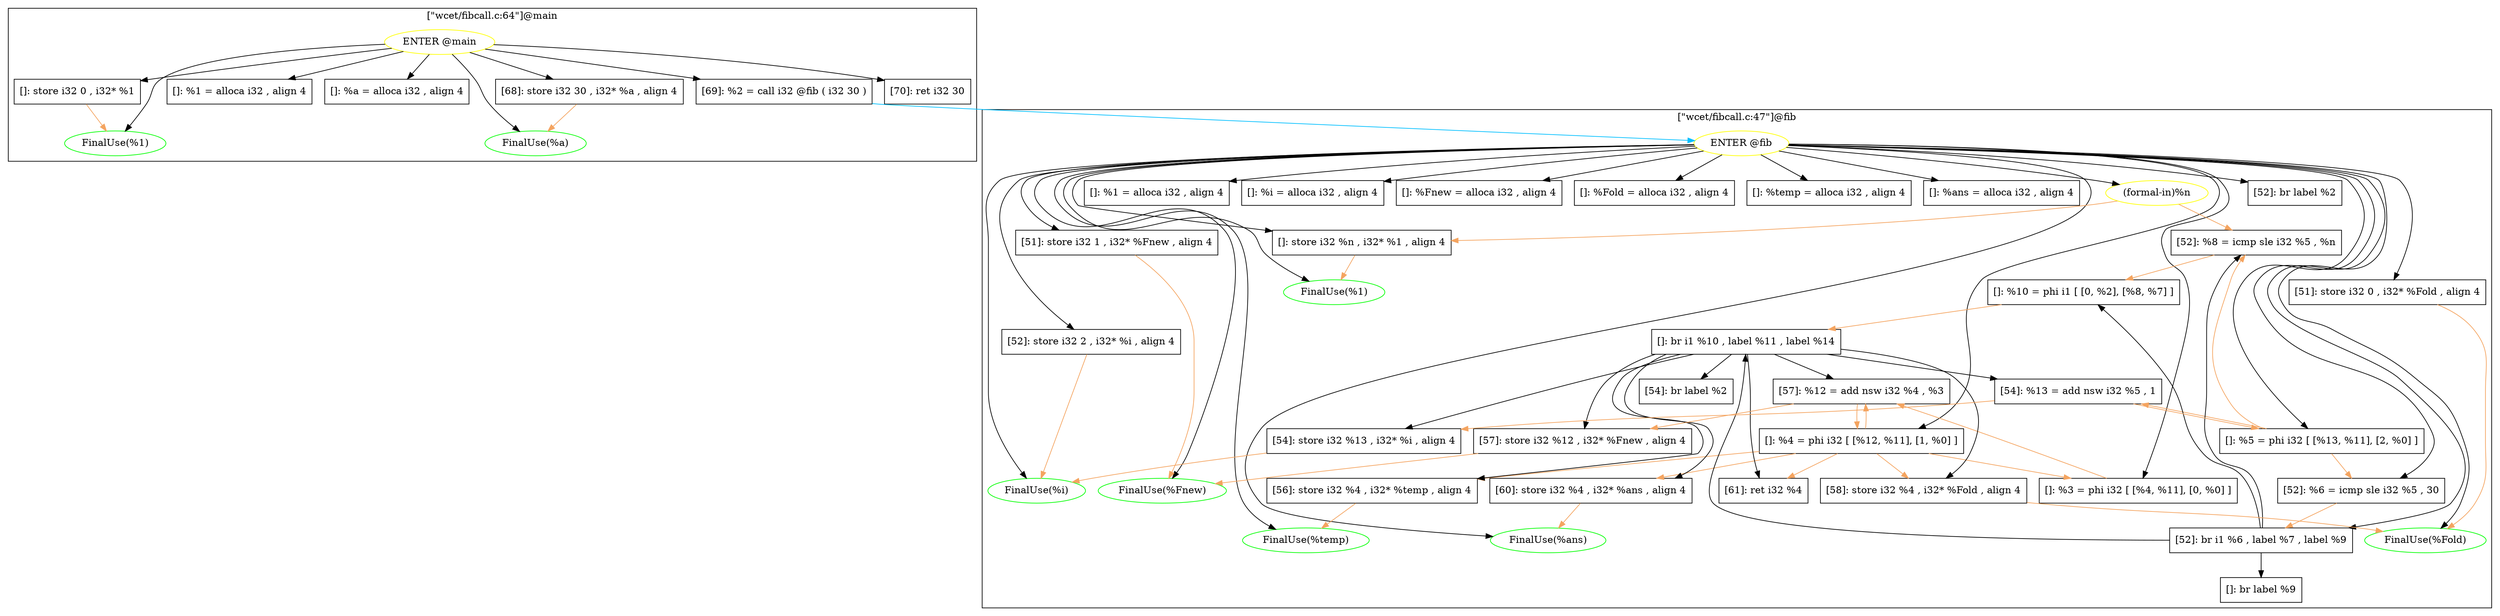 digraph {
    subgraph cluster_1 {
        graph [label="[\"wcet/fibcall.c:47\"]@fib"];
        -4611686018427387898 [label="FinalUse(%1)"
                             ,color=green];
        -4611686018427387897 [label="FinalUse(%i)"
                             ,color=green];
        -4611686018427387896 [label="FinalUse(%Fnew)"
                             ,color=green];
        -4611686018427387895 [label="FinalUse(%Fold)"
                             ,color=green];
        -4611686018427387894 [label="FinalUse(%temp)"
                             ,color=green];
        -4611686018427387893 [label="FinalUse(%ans)"
                             ,color=green];
        1 [label="ENTER @fib"
          ,color=yellow];
        2 [label="(formal-in)%n"
          ,color=yellow];
        5 [label="[]: %1 = alloca i32 , align 4"
          ,shape=box];
        6 [label="[]: %i = alloca i32 , align 4"
          ,shape=box];
        7 [label="[]: %Fnew = alloca i32 , align 4"
          ,shape=box];
        8 [label="[]: %Fold = alloca i32 , align 4"
          ,shape=box];
        9 [label="[]: %temp = alloca i32 , align 4"
          ,shape=box];
        10 [label="[]: %ans = alloca i32 , align 4"
           ,shape=box];
        11 [label="[]: store i32 %n , i32* %1 , align 4"
           ,shape=box];
        12 [label="[51]: store i32 1 , i32* %Fnew , align 4"
           ,shape=box];
        14 [label="[51]: store i32 0 , i32* %Fold , align 4"
           ,shape=box];
        16 [label="[52]: store i32 2 , i32* %i , align 4"
           ,shape=box];
        17 [label="[52]: br label %2"
           ,shape=box];
        19 [label="[]: %3 = phi i32 [ [%4, %11], [0, %0] ]"
           ,shape=box];
        20 [label="[]: %4 = phi i32 [ [%12, %11], [1, %0] ]"
           ,shape=box];
        21 [label="[]: %5 = phi i32 [ [%13, %11], [2, %0] ]"
           ,shape=box];
        22 [label="[52]: %6 = icmp sle i32 %5 , 30"
           ,shape=box];
        24 [label="[52]: br i1 %6 , label %7 , label %9"
           ,shape=box];
        26 [label="[52]: %8 = icmp sle i32 %5 , %n"
           ,shape=box];
        27 [label="[]: br label %9"
           ,shape=box];
        29 [label="[]: %10 = phi i1 [ [0, %2], [%8, %7] ]"
           ,shape=box];
        31 [label="[]: br i1 %10 , label %11 , label %14"
           ,shape=box];
        33 [label="[56]: store i32 %4 , i32* %temp , align 4"
           ,shape=box];
        34 [label="[57]: %12 = add nsw i32 %4 , %3"
           ,shape=box];
        35 [label="[57]: store i32 %12 , i32* %Fnew , align 4"
           ,shape=box];
        36 [label="[58]: store i32 %4 , i32* %Fold , align 4"
           ,shape=box];
        37 [label="[54]: %13 = add nsw i32 %5 , 1"
           ,shape=box];
        38 [label="[54]: store i32 %13 , i32* %i , align 4"
           ,shape=box];
        39 [label="[54]: br label %2"
           ,shape=box];
        41 [label="[60]: store i32 %4 , i32* %ans , align 4"
           ,shape=box];
        42 [label="[61]: ret i32 %4"
           ,shape=box];
    }
    subgraph cluster_43 {
        graph [label="[\"wcet/fibcall.c:64\"]@main"];
        -4611686018427387858 [label="FinalUse(%1)"
                             ,color=green];
        -4611686018427387857 [label="FinalUse(%a)"
                             ,color=green];
        43 [label="ENTER @main"
           ,color=yellow];
        45 [label="[]: %1 = alloca i32 , align 4"
           ,shape=box];
        46 [label="[]: %a = alloca i32 , align 4"
           ,shape=box];
        47 [label="[]: store i32 0 , i32* %1"
           ,shape=box];
        48 [label="[68]: store i32 30 , i32* %a , align 4"
           ,shape=box];
        49 [label="[69]: %2 = call i32 @fib ( i32 30 )"
           ,shape=box];
        50 [label="[70]: ret i32 30"
           ,shape=box];
    }
    1 -> -4611686018427387898 [color=black];
    1 -> -4611686018427387897 [color=black];
    1 -> -4611686018427387896 [color=black];
    1 -> -4611686018427387895 [color=black];
    1 -> -4611686018427387894 [color=black];
    1 -> -4611686018427387893 [color=black];
    1 -> 2 [color=black];
    1 -> 5 [color=black];
    1 -> 6 [color=black];
    1 -> 7 [color=black];
    1 -> 8 [color=black];
    1 -> 9 [color=black];
    1 -> 10 [color=black];
    1 -> 11 [color=black];
    1 -> 12 [color=black];
    1 -> 14 [color=black];
    1 -> 16 [color=black];
    1 -> 17 [color=black];
    1 -> 19 [color=black];
    1 -> 20 [color=black];
    1 -> 21 [color=black];
    1 -> 22 [color=black];
    1 -> 24 [color=black];
    2 -> 11 [color=sandybrown];
    2 -> 26 [color=sandybrown];
    11 -> -4611686018427387898 [color=sandybrown];
    12 -> -4611686018427387896 [color=sandybrown];
    14 -> -4611686018427387895 [color=sandybrown];
    16 -> -4611686018427387897 [color=sandybrown];
    19 -> 34 [color=sandybrown];
    20 -> 19 [color=sandybrown];
    20 -> 33 [color=sandybrown];
    20 -> 34 [color=sandybrown];
    20 -> 36 [color=sandybrown];
    20 -> 41 [color=sandybrown];
    20 -> 42 [color=sandybrown];
    21 -> 22 [color=sandybrown];
    21 -> 26 [color=sandybrown];
    21 -> 37 [color=sandybrown];
    22 -> 24 [color=sandybrown];
    24 -> 26 [color=black];
    24 -> 27 [color=black];
    24 -> 29 [color=black];
    24 -> 31 [color=black];
    26 -> 29 [color=sandybrown];
    29 -> 31 [color=sandybrown];
    31 -> 33 [color=black];
    31 -> 34 [color=black];
    31 -> 35 [color=black];
    31 -> 36 [color=black];
    31 -> 37 [color=black];
    31 -> 38 [color=black];
    31 -> 39 [color=black];
    31 -> 41 [color=black];
    31 -> 42 [color=black];
    33 -> -4611686018427387894 [color=sandybrown];
    34 -> 20 [color=sandybrown];
    34 -> 35 [color=sandybrown];
    35 -> -4611686018427387896 [color=sandybrown];
    36 -> -4611686018427387895 [color=sandybrown];
    37 -> 21 [color=sandybrown];
    37 -> 38 [color=sandybrown];
    38 -> -4611686018427387897 [color=sandybrown];
    41 -> -4611686018427387893 [color=sandybrown];
    43 -> -4611686018427387858 [color=black];
    43 -> -4611686018427387857 [color=black];
    43 -> 45 [color=black];
    43 -> 46 [color=black];
    43 -> 47 [color=black];
    43 -> 48 [color=black];
    43 -> 49 [color=black];
    43 -> 50 [color=black];
    47 -> -4611686018427387858 [color=sandybrown];
    48 -> -4611686018427387857 [color=sandybrown];
    49 -> 1 [color=deepskyblue];
}